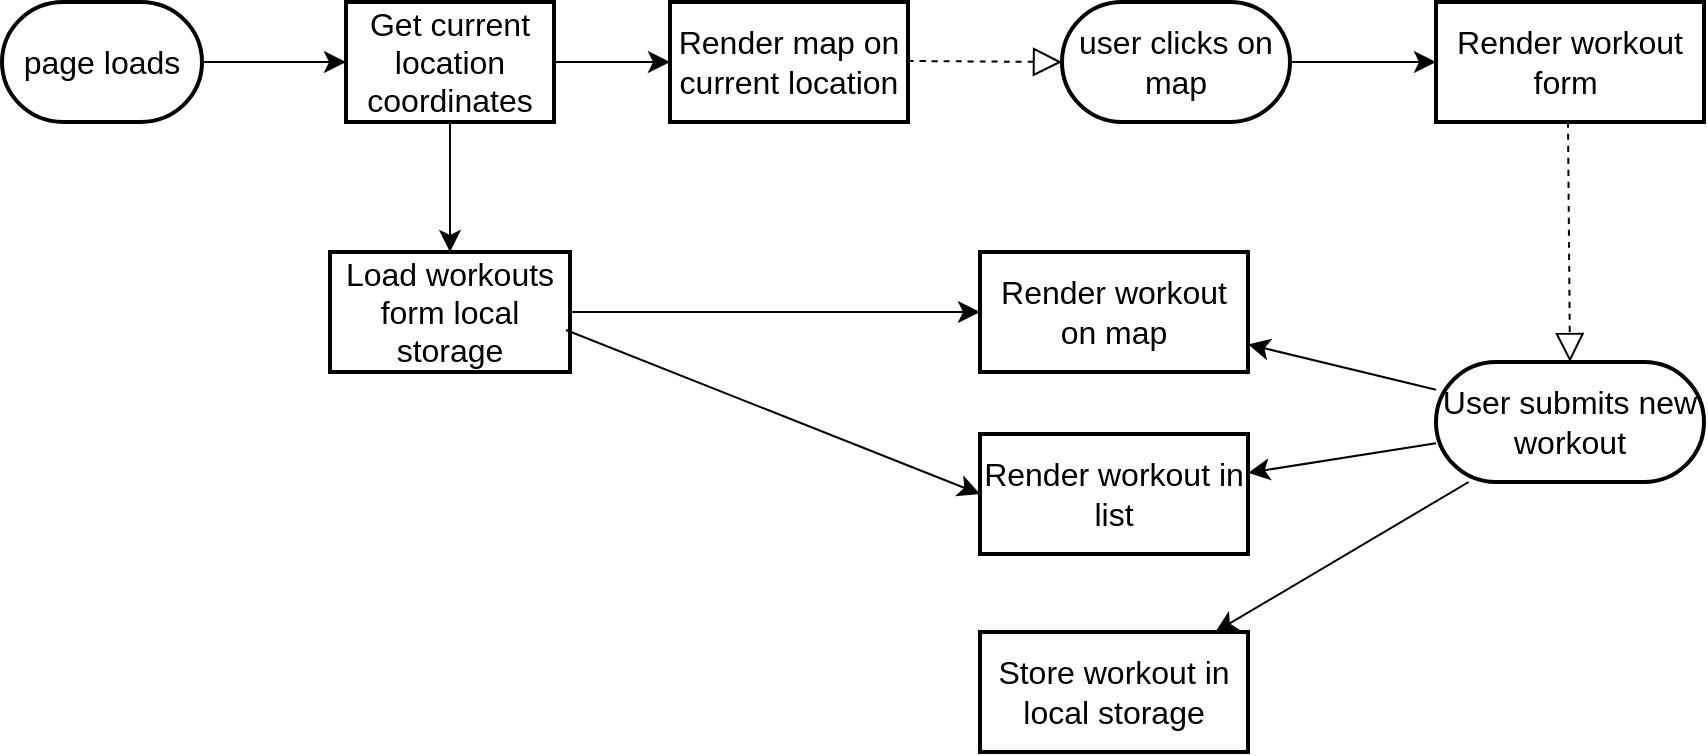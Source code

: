 <mxfile version="21.6.8" type="github">
  <diagram name="Page-1" id="Uq2BC3oJX1P7q2fy9rag">
    <mxGraphModel dx="1321" dy="496" grid="0" gridSize="10" guides="1" tooltips="1" connect="1" arrows="1" fold="1" page="0" pageScale="1" pageWidth="850" pageHeight="1100" math="0" shadow="0">
      <root>
        <mxCell id="0" />
        <mxCell id="1" parent="0" />
        <mxCell id="qNhz4TpGHmnuwJMUY5u--7" value="" style="edgeStyle=none;curved=1;rounded=0;orthogonalLoop=1;jettySize=auto;html=1;fontSize=12;startSize=8;endSize=8;" edge="1" parent="1" source="qNhz4TpGHmnuwJMUY5u--4" target="qNhz4TpGHmnuwJMUY5u--6">
          <mxGeometry relative="1" as="geometry" />
        </mxCell>
        <mxCell id="qNhz4TpGHmnuwJMUY5u--34" value="" style="edgeStyle=none;curved=1;rounded=0;orthogonalLoop=1;jettySize=auto;html=1;fontSize=12;startSize=8;endSize=8;exitX=0.5;exitY=1;exitDx=0;exitDy=0;" edge="1" parent="1" source="qNhz4TpGHmnuwJMUY5u--6" target="qNhz4TpGHmnuwJMUY5u--33">
          <mxGeometry relative="1" as="geometry" />
        </mxCell>
        <mxCell id="qNhz4TpGHmnuwJMUY5u--4" value="page loads" style="strokeWidth=2;html=1;shape=mxgraph.flowchart.terminator;whiteSpace=wrap;fontSize=16;" vertex="1" parent="1">
          <mxGeometry x="-224" y="209" width="100" height="60" as="geometry" />
        </mxCell>
        <mxCell id="qNhz4TpGHmnuwJMUY5u--11" value="" style="edgeStyle=none;curved=1;rounded=0;orthogonalLoop=1;jettySize=auto;html=1;fontSize=12;startSize=8;endSize=8;" edge="1" parent="1" source="qNhz4TpGHmnuwJMUY5u--6" target="qNhz4TpGHmnuwJMUY5u--10">
          <mxGeometry relative="1" as="geometry" />
        </mxCell>
        <mxCell id="qNhz4TpGHmnuwJMUY5u--6" value="Get current location coordinates" style="whiteSpace=wrap;html=1;fontSize=16;strokeWidth=2;" vertex="1" parent="1">
          <mxGeometry x="-52" y="209" width="104" height="60" as="geometry" />
        </mxCell>
        <mxCell id="qNhz4TpGHmnuwJMUY5u--10" value="Render map on current location" style="whiteSpace=wrap;html=1;fontSize=16;strokeWidth=2;" vertex="1" parent="1">
          <mxGeometry x="110" y="209" width="119" height="60" as="geometry" />
        </mxCell>
        <mxCell id="qNhz4TpGHmnuwJMUY5u--16" value="" style="edgeStyle=none;curved=1;rounded=0;orthogonalLoop=1;jettySize=auto;html=1;fontSize=12;startSize=8;endSize=8;" edge="1" parent="1" source="qNhz4TpGHmnuwJMUY5u--12" target="qNhz4TpGHmnuwJMUY5u--15">
          <mxGeometry relative="1" as="geometry" />
        </mxCell>
        <mxCell id="qNhz4TpGHmnuwJMUY5u--12" value="user clicks on map" style="rounded=1;whiteSpace=wrap;html=1;fontSize=16;strokeWidth=2;arcSize=50;" vertex="1" parent="1">
          <mxGeometry x="306" y="209" width="114" height="60" as="geometry" />
        </mxCell>
        <mxCell id="qNhz4TpGHmnuwJMUY5u--14" value="" style="endArrow=block;dashed=1;endFill=0;endSize=12;html=1;rounded=0;fontSize=12;curved=1;entryX=0;entryY=0.5;entryDx=0;entryDy=0;" edge="1" parent="1" target="qNhz4TpGHmnuwJMUY5u--12">
          <mxGeometry width="160" relative="1" as="geometry">
            <mxPoint x="229" y="238.5" as="sourcePoint" />
            <mxPoint x="389" y="238.5" as="targetPoint" />
          </mxGeometry>
        </mxCell>
        <mxCell id="qNhz4TpGHmnuwJMUY5u--15" value="Render workout form&amp;nbsp;" style="rounded=1;whiteSpace=wrap;html=1;fontSize=16;strokeWidth=2;arcSize=0;" vertex="1" parent="1">
          <mxGeometry x="493" y="209" width="134" height="60" as="geometry" />
        </mxCell>
        <mxCell id="qNhz4TpGHmnuwJMUY5u--26" value="" style="edgeStyle=none;curved=1;rounded=0;orthogonalLoop=1;jettySize=auto;html=1;fontSize=12;startSize=8;endSize=8;" edge="1" parent="1" source="qNhz4TpGHmnuwJMUY5u--20" target="qNhz4TpGHmnuwJMUY5u--25">
          <mxGeometry relative="1" as="geometry" />
        </mxCell>
        <mxCell id="qNhz4TpGHmnuwJMUY5u--30" value="" style="edgeStyle=none;curved=1;rounded=0;orthogonalLoop=1;jettySize=auto;html=1;fontSize=12;startSize=8;endSize=8;" edge="1" parent="1" source="qNhz4TpGHmnuwJMUY5u--20" target="qNhz4TpGHmnuwJMUY5u--29">
          <mxGeometry relative="1" as="geometry" />
        </mxCell>
        <mxCell id="qNhz4TpGHmnuwJMUY5u--32" value="" style="edgeStyle=none;curved=1;rounded=0;orthogonalLoop=1;jettySize=auto;html=1;fontSize=12;startSize=8;endSize=8;" edge="1" parent="1" source="qNhz4TpGHmnuwJMUY5u--20" target="qNhz4TpGHmnuwJMUY5u--31">
          <mxGeometry relative="1" as="geometry" />
        </mxCell>
        <mxCell id="qNhz4TpGHmnuwJMUY5u--20" value="User submits new workout" style="rounded=1;whiteSpace=wrap;html=1;fontSize=16;strokeWidth=2;arcSize=50;" vertex="1" parent="1">
          <mxGeometry x="493" y="389" width="134" height="60" as="geometry" />
        </mxCell>
        <mxCell id="qNhz4TpGHmnuwJMUY5u--24" value="" style="endArrow=block;dashed=1;endFill=0;endSize=12;html=1;rounded=0;fontSize=12;curved=1;entryX=0.5;entryY=0;entryDx=0;entryDy=0;" edge="1" parent="1" target="qNhz4TpGHmnuwJMUY5u--20">
          <mxGeometry width="160" relative="1" as="geometry">
            <mxPoint x="559" y="269" as="sourcePoint" />
            <mxPoint x="561" y="378.5" as="targetPoint" />
          </mxGeometry>
        </mxCell>
        <mxCell id="qNhz4TpGHmnuwJMUY5u--25" value="Render workout on map" style="rounded=1;whiteSpace=wrap;html=1;fontSize=16;strokeWidth=2;arcSize=0;" vertex="1" parent="1">
          <mxGeometry x="265" y="334" width="134" height="60" as="geometry" />
        </mxCell>
        <mxCell id="qNhz4TpGHmnuwJMUY5u--29" value="Render workout in list" style="rounded=1;whiteSpace=wrap;html=1;fontSize=16;strokeWidth=2;arcSize=0;" vertex="1" parent="1">
          <mxGeometry x="265" y="425" width="134" height="60" as="geometry" />
        </mxCell>
        <mxCell id="qNhz4TpGHmnuwJMUY5u--31" value="Store workout in local storage" style="rounded=1;whiteSpace=wrap;html=1;fontSize=16;strokeWidth=2;arcSize=0;" vertex="1" parent="1">
          <mxGeometry x="265" y="524" width="134" height="60" as="geometry" />
        </mxCell>
        <mxCell id="qNhz4TpGHmnuwJMUY5u--33" value="Load workouts form local storage" style="whiteSpace=wrap;html=1;fontSize=16;strokeWidth=2;" vertex="1" parent="1">
          <mxGeometry x="-60" y="334" width="120" height="60" as="geometry" />
        </mxCell>
        <mxCell id="qNhz4TpGHmnuwJMUY5u--37" value="" style="edgeStyle=none;curved=1;rounded=0;orthogonalLoop=1;jettySize=auto;html=1;fontSize=12;startSize=8;endSize=8;entryX=0;entryY=0.5;entryDx=0;entryDy=0;exitX=1;exitY=0.5;exitDx=0;exitDy=0;" edge="1" parent="1" source="qNhz4TpGHmnuwJMUY5u--33" target="qNhz4TpGHmnuwJMUY5u--25">
          <mxGeometry relative="1" as="geometry">
            <mxPoint x="-114" y="368.5" as="sourcePoint" />
            <mxPoint x="-42" y="368.5" as="targetPoint" />
          </mxGeometry>
        </mxCell>
        <mxCell id="qNhz4TpGHmnuwJMUY5u--38" value="" style="edgeStyle=none;curved=1;rounded=0;orthogonalLoop=1;jettySize=auto;html=1;fontSize=12;startSize=8;endSize=8;entryX=0;entryY=0.5;entryDx=0;entryDy=0;exitX=0.983;exitY=0.65;exitDx=0;exitDy=0;exitPerimeter=0;" edge="1" parent="1" source="qNhz4TpGHmnuwJMUY5u--33" target="qNhz4TpGHmnuwJMUY5u--29">
          <mxGeometry relative="1" as="geometry">
            <mxPoint x="-104" y="379" as="sourcePoint" />
            <mxPoint x="275" y="374" as="targetPoint" />
          </mxGeometry>
        </mxCell>
      </root>
    </mxGraphModel>
  </diagram>
</mxfile>
